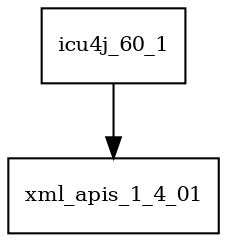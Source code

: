 digraph icu4j_60_1_dependencies {
  node [shape = box, fontsize=10.0];
  icu4j_60_1 -> xml_apis_1_4_01;
}
